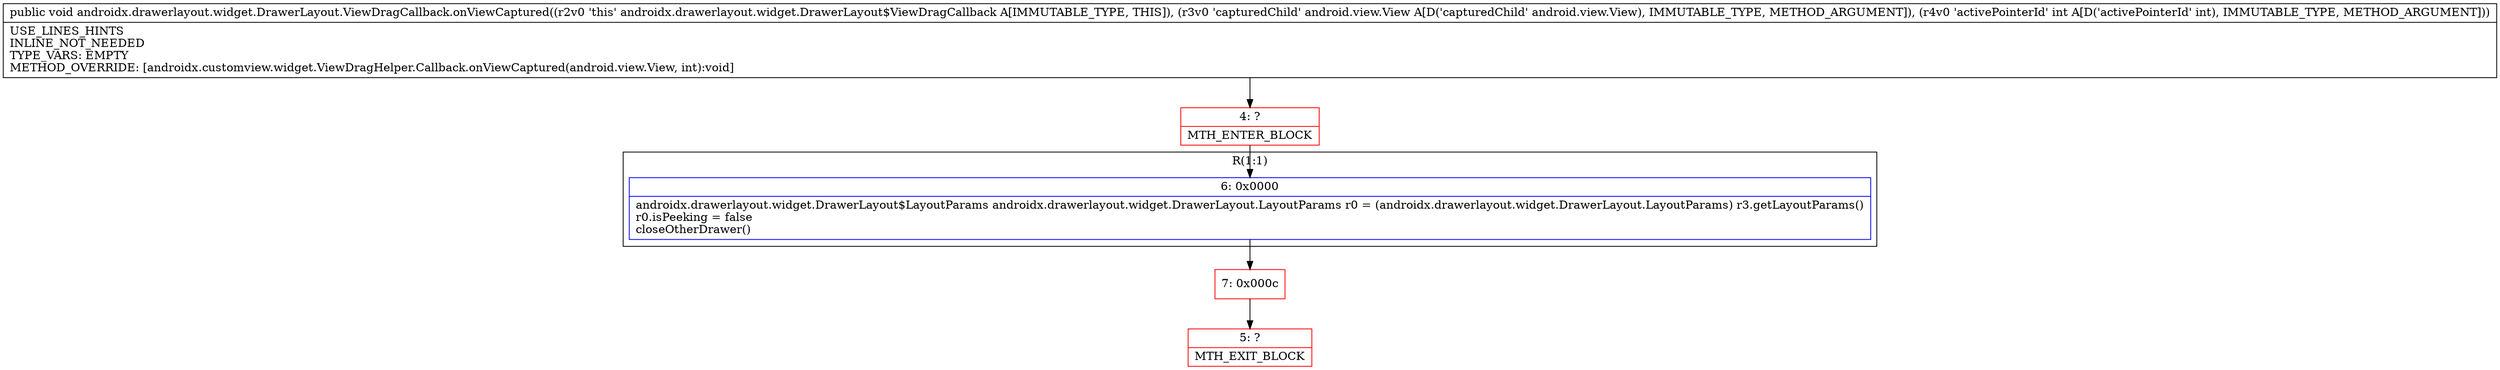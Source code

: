 digraph "CFG forandroidx.drawerlayout.widget.DrawerLayout.ViewDragCallback.onViewCaptured(Landroid\/view\/View;I)V" {
subgraph cluster_Region_678077238 {
label = "R(1:1)";
node [shape=record,color=blue];
Node_6 [shape=record,label="{6\:\ 0x0000|androidx.drawerlayout.widget.DrawerLayout$LayoutParams androidx.drawerlayout.widget.DrawerLayout.LayoutParams r0 = (androidx.drawerlayout.widget.DrawerLayout.LayoutParams) r3.getLayoutParams()\lr0.isPeeking = false\lcloseOtherDrawer()\l}"];
}
Node_4 [shape=record,color=red,label="{4\:\ ?|MTH_ENTER_BLOCK\l}"];
Node_7 [shape=record,color=red,label="{7\:\ 0x000c}"];
Node_5 [shape=record,color=red,label="{5\:\ ?|MTH_EXIT_BLOCK\l}"];
MethodNode[shape=record,label="{public void androidx.drawerlayout.widget.DrawerLayout.ViewDragCallback.onViewCaptured((r2v0 'this' androidx.drawerlayout.widget.DrawerLayout$ViewDragCallback A[IMMUTABLE_TYPE, THIS]), (r3v0 'capturedChild' android.view.View A[D('capturedChild' android.view.View), IMMUTABLE_TYPE, METHOD_ARGUMENT]), (r4v0 'activePointerId' int A[D('activePointerId' int), IMMUTABLE_TYPE, METHOD_ARGUMENT]))  | USE_LINES_HINTS\lINLINE_NOT_NEEDED\lTYPE_VARS: EMPTY\lMETHOD_OVERRIDE: [androidx.customview.widget.ViewDragHelper.Callback.onViewCaptured(android.view.View, int):void]\l}"];
MethodNode -> Node_4;Node_6 -> Node_7;
Node_4 -> Node_6;
Node_7 -> Node_5;
}


